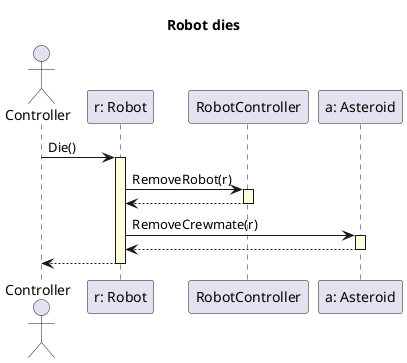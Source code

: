 @startuml

skinparam SequenceLifeLineBackgroundColor LightYellow
title "Robot dies"
actor Controller as control
participant "r: Robot" as robot
participant "RobotController" as robotcontroller
participant "a: Asteroid" as asteroid

control -> robot ++: Die()
robot -> robotcontroller ++: RemoveRobot(r)
robotcontroller --> robot --
robot -> asteroid ++: RemoveCrewmate(r)
asteroid --> robot --
robot --> control --

@enduml